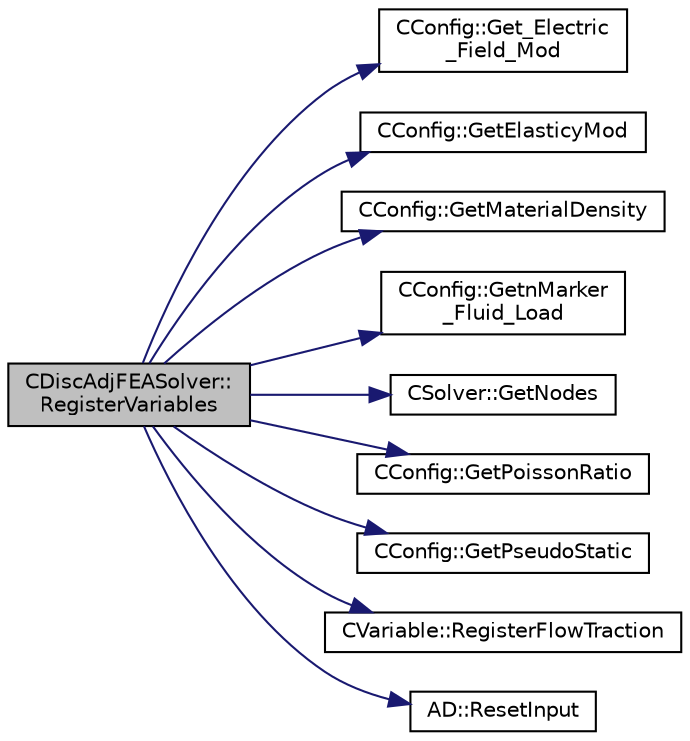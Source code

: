digraph "CDiscAdjFEASolver::RegisterVariables"
{
 // LATEX_PDF_SIZE
  edge [fontname="Helvetica",fontsize="10",labelfontname="Helvetica",labelfontsize="10"];
  node [fontname="Helvetica",fontsize="10",shape=record];
  rankdir="LR";
  Node1 [label="CDiscAdjFEASolver::\lRegisterVariables",height=0.2,width=0.4,color="black", fillcolor="grey75", style="filled", fontcolor="black",tooltip="A virtual member."];
  Node1 -> Node2 [color="midnightblue",fontsize="10",style="solid",fontname="Helvetica"];
  Node2 [label="CConfig::Get_Electric\l_Field_Mod",height=0.2,width=0.4,color="black", fillcolor="white", style="filled",URL="$classCConfig.html#afa87d6ec224fd687013b4e0e9ac7e193",tooltip="Get the values for the electric field modulus."];
  Node1 -> Node3 [color="midnightblue",fontsize="10",style="solid",fontname="Helvetica"];
  Node3 [label="CConfig::GetElasticyMod",height=0.2,width=0.4,color="black", fillcolor="white", style="filled",URL="$classCConfig.html#ab4c9a3049d728a2ff18ad192d5b80749",tooltip="Get the Young's modulus of elasticity."];
  Node1 -> Node4 [color="midnightblue",fontsize="10",style="solid",fontname="Helvetica"];
  Node4 [label="CConfig::GetMaterialDensity",height=0.2,width=0.4,color="black", fillcolor="white", style="filled",URL="$classCConfig.html#a0c94c5c7d5f337b69586bc1c5a998235",tooltip="Get the Material Density."];
  Node1 -> Node5 [color="midnightblue",fontsize="10",style="solid",fontname="Helvetica"];
  Node5 [label="CConfig::GetnMarker\l_Fluid_Load",height=0.2,width=0.4,color="black", fillcolor="white", style="filled",URL="$classCConfig.html#a19d3c34e4142b7d04d1849c52e3d6c99",tooltip="Get the total number of markers in which the flow load is computed/employed."];
  Node1 -> Node6 [color="midnightblue",fontsize="10",style="solid",fontname="Helvetica"];
  Node6 [label="CSolver::GetNodes",height=0.2,width=0.4,color="black", fillcolor="white", style="filled",URL="$classCSolver.html#af3198e52a2ea377bb765647b5e697197",tooltip="Allow outside access to the nodes of the solver, containing conservatives, primitives,..."];
  Node1 -> Node7 [color="midnightblue",fontsize="10",style="solid",fontname="Helvetica"];
  Node7 [label="CConfig::GetPoissonRatio",height=0.2,width=0.4,color="black", fillcolor="white", style="filled",URL="$classCConfig.html#a83e38adfef5f5ecfbf5ecc7ee708aec8",tooltip="Get the Poisson's ratio."];
  Node1 -> Node8 [color="midnightblue",fontsize="10",style="solid",fontname="Helvetica"];
  Node8 [label="CConfig::GetPseudoStatic",height=0.2,width=0.4,color="black", fillcolor="white", style="filled",URL="$classCConfig.html#a1332c6dca314455ec30e77738914da47",tooltip="Identifies if the mesh is matching or not (temporary, while implementing interpolation procedures)."];
  Node1 -> Node9 [color="midnightblue",fontsize="10",style="solid",fontname="Helvetica"];
  Node9 [label="CVariable::RegisterFlowTraction",height=0.2,width=0.4,color="black", fillcolor="white", style="filled",URL="$classCVariable.html#a889b90d5d789a9db75c71172276d60e2",tooltip="A virtual member."];
  Node1 -> Node10 [color="midnightblue",fontsize="10",style="solid",fontname="Helvetica"];
  Node10 [label="AD::ResetInput",height=0.2,width=0.4,color="black", fillcolor="white", style="filled",URL="$namespaceAD.html#a928aed2dfd714bc86ee7fa81571a98b4",tooltip="Reset the variable (set index to zero)."];
}
